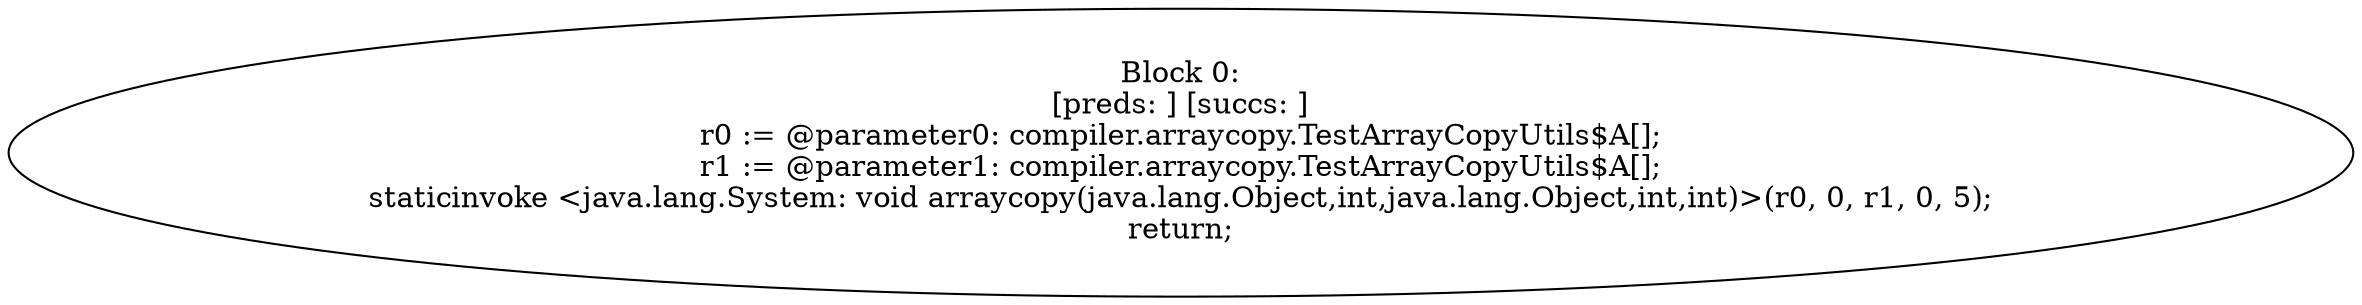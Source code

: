 digraph "unitGraph" {
    "Block 0:
[preds: ] [succs: ]
r0 := @parameter0: compiler.arraycopy.TestArrayCopyUtils$A[];
r1 := @parameter1: compiler.arraycopy.TestArrayCopyUtils$A[];
staticinvoke <java.lang.System: void arraycopy(java.lang.Object,int,java.lang.Object,int,int)>(r0, 0, r1, 0, 5);
return;
"
}
